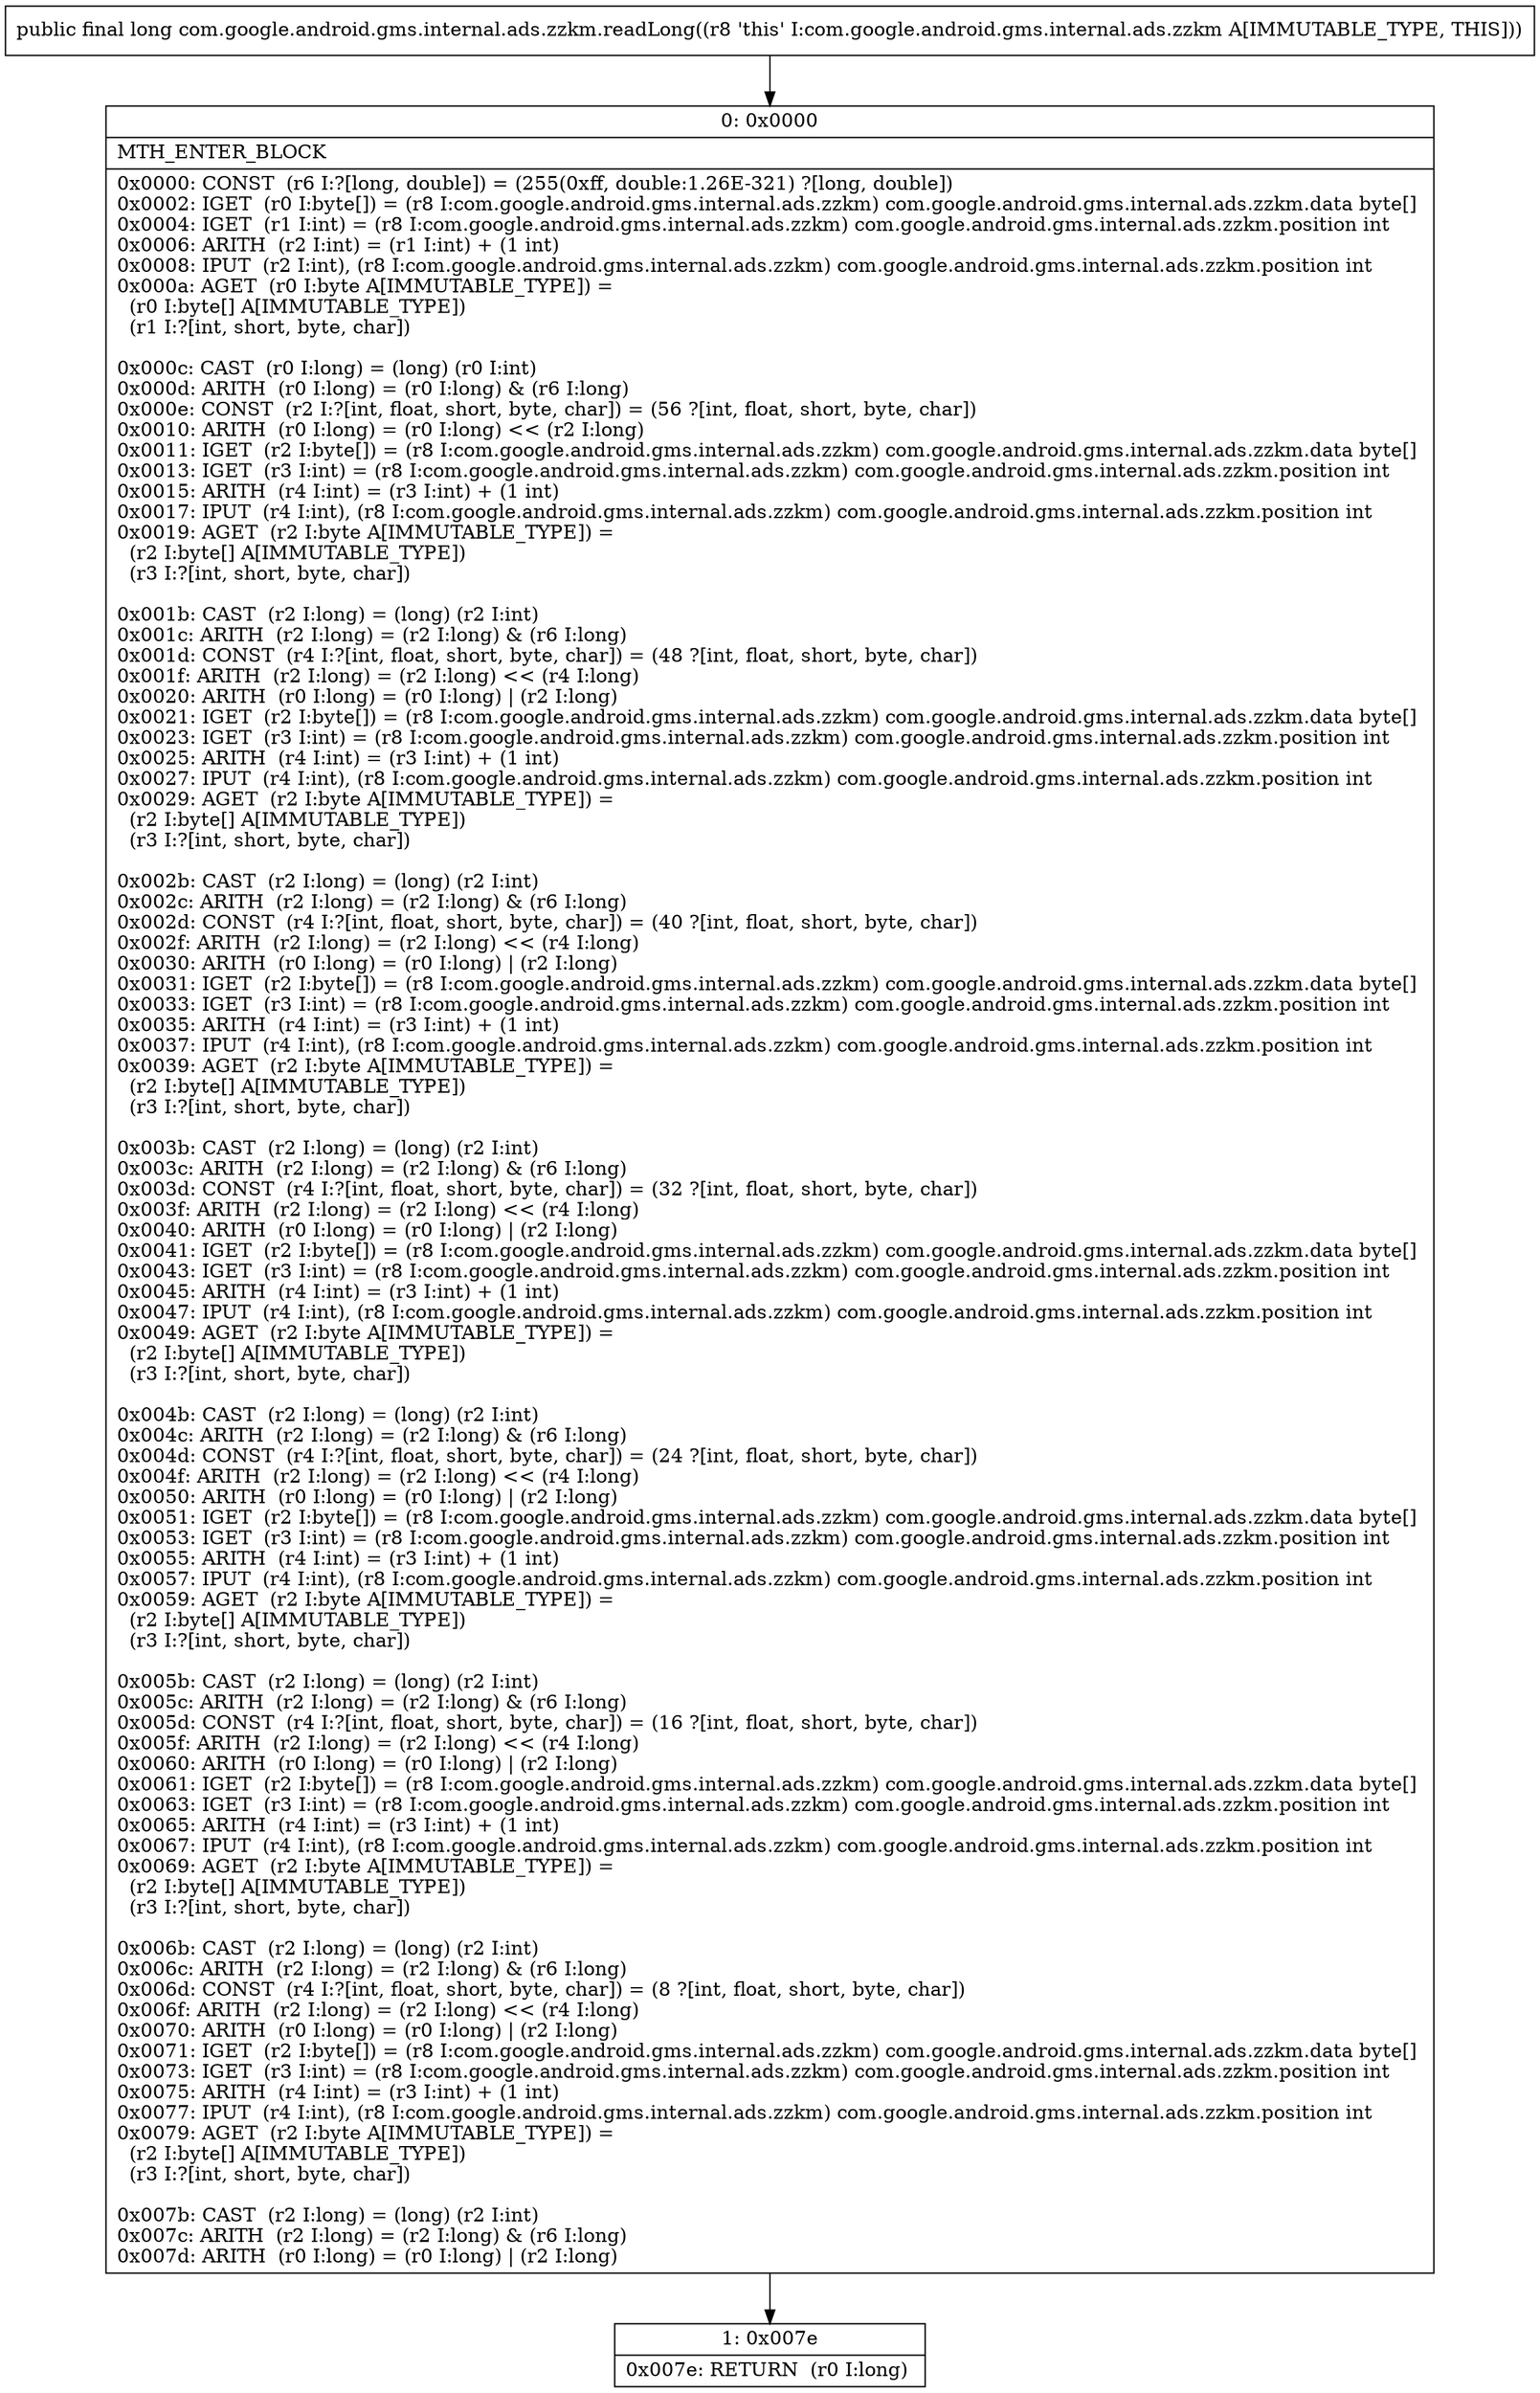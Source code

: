 digraph "CFG forcom.google.android.gms.internal.ads.zzkm.readLong()J" {
Node_0 [shape=record,label="{0\:\ 0x0000|MTH_ENTER_BLOCK\l|0x0000: CONST  (r6 I:?[long, double]) = (255(0xff, double:1.26E\-321) ?[long, double]) \l0x0002: IGET  (r0 I:byte[]) = (r8 I:com.google.android.gms.internal.ads.zzkm) com.google.android.gms.internal.ads.zzkm.data byte[] \l0x0004: IGET  (r1 I:int) = (r8 I:com.google.android.gms.internal.ads.zzkm) com.google.android.gms.internal.ads.zzkm.position int \l0x0006: ARITH  (r2 I:int) = (r1 I:int) + (1 int) \l0x0008: IPUT  (r2 I:int), (r8 I:com.google.android.gms.internal.ads.zzkm) com.google.android.gms.internal.ads.zzkm.position int \l0x000a: AGET  (r0 I:byte A[IMMUTABLE_TYPE]) = \l  (r0 I:byte[] A[IMMUTABLE_TYPE])\l  (r1 I:?[int, short, byte, char])\l \l0x000c: CAST  (r0 I:long) = (long) (r0 I:int) \l0x000d: ARITH  (r0 I:long) = (r0 I:long) & (r6 I:long) \l0x000e: CONST  (r2 I:?[int, float, short, byte, char]) = (56 ?[int, float, short, byte, char]) \l0x0010: ARITH  (r0 I:long) = (r0 I:long) \<\< (r2 I:long) \l0x0011: IGET  (r2 I:byte[]) = (r8 I:com.google.android.gms.internal.ads.zzkm) com.google.android.gms.internal.ads.zzkm.data byte[] \l0x0013: IGET  (r3 I:int) = (r8 I:com.google.android.gms.internal.ads.zzkm) com.google.android.gms.internal.ads.zzkm.position int \l0x0015: ARITH  (r4 I:int) = (r3 I:int) + (1 int) \l0x0017: IPUT  (r4 I:int), (r8 I:com.google.android.gms.internal.ads.zzkm) com.google.android.gms.internal.ads.zzkm.position int \l0x0019: AGET  (r2 I:byte A[IMMUTABLE_TYPE]) = \l  (r2 I:byte[] A[IMMUTABLE_TYPE])\l  (r3 I:?[int, short, byte, char])\l \l0x001b: CAST  (r2 I:long) = (long) (r2 I:int) \l0x001c: ARITH  (r2 I:long) = (r2 I:long) & (r6 I:long) \l0x001d: CONST  (r4 I:?[int, float, short, byte, char]) = (48 ?[int, float, short, byte, char]) \l0x001f: ARITH  (r2 I:long) = (r2 I:long) \<\< (r4 I:long) \l0x0020: ARITH  (r0 I:long) = (r0 I:long) \| (r2 I:long) \l0x0021: IGET  (r2 I:byte[]) = (r8 I:com.google.android.gms.internal.ads.zzkm) com.google.android.gms.internal.ads.zzkm.data byte[] \l0x0023: IGET  (r3 I:int) = (r8 I:com.google.android.gms.internal.ads.zzkm) com.google.android.gms.internal.ads.zzkm.position int \l0x0025: ARITH  (r4 I:int) = (r3 I:int) + (1 int) \l0x0027: IPUT  (r4 I:int), (r8 I:com.google.android.gms.internal.ads.zzkm) com.google.android.gms.internal.ads.zzkm.position int \l0x0029: AGET  (r2 I:byte A[IMMUTABLE_TYPE]) = \l  (r2 I:byte[] A[IMMUTABLE_TYPE])\l  (r3 I:?[int, short, byte, char])\l \l0x002b: CAST  (r2 I:long) = (long) (r2 I:int) \l0x002c: ARITH  (r2 I:long) = (r2 I:long) & (r6 I:long) \l0x002d: CONST  (r4 I:?[int, float, short, byte, char]) = (40 ?[int, float, short, byte, char]) \l0x002f: ARITH  (r2 I:long) = (r2 I:long) \<\< (r4 I:long) \l0x0030: ARITH  (r0 I:long) = (r0 I:long) \| (r2 I:long) \l0x0031: IGET  (r2 I:byte[]) = (r8 I:com.google.android.gms.internal.ads.zzkm) com.google.android.gms.internal.ads.zzkm.data byte[] \l0x0033: IGET  (r3 I:int) = (r8 I:com.google.android.gms.internal.ads.zzkm) com.google.android.gms.internal.ads.zzkm.position int \l0x0035: ARITH  (r4 I:int) = (r3 I:int) + (1 int) \l0x0037: IPUT  (r4 I:int), (r8 I:com.google.android.gms.internal.ads.zzkm) com.google.android.gms.internal.ads.zzkm.position int \l0x0039: AGET  (r2 I:byte A[IMMUTABLE_TYPE]) = \l  (r2 I:byte[] A[IMMUTABLE_TYPE])\l  (r3 I:?[int, short, byte, char])\l \l0x003b: CAST  (r2 I:long) = (long) (r2 I:int) \l0x003c: ARITH  (r2 I:long) = (r2 I:long) & (r6 I:long) \l0x003d: CONST  (r4 I:?[int, float, short, byte, char]) = (32 ?[int, float, short, byte, char]) \l0x003f: ARITH  (r2 I:long) = (r2 I:long) \<\< (r4 I:long) \l0x0040: ARITH  (r0 I:long) = (r0 I:long) \| (r2 I:long) \l0x0041: IGET  (r2 I:byte[]) = (r8 I:com.google.android.gms.internal.ads.zzkm) com.google.android.gms.internal.ads.zzkm.data byte[] \l0x0043: IGET  (r3 I:int) = (r8 I:com.google.android.gms.internal.ads.zzkm) com.google.android.gms.internal.ads.zzkm.position int \l0x0045: ARITH  (r4 I:int) = (r3 I:int) + (1 int) \l0x0047: IPUT  (r4 I:int), (r8 I:com.google.android.gms.internal.ads.zzkm) com.google.android.gms.internal.ads.zzkm.position int \l0x0049: AGET  (r2 I:byte A[IMMUTABLE_TYPE]) = \l  (r2 I:byte[] A[IMMUTABLE_TYPE])\l  (r3 I:?[int, short, byte, char])\l \l0x004b: CAST  (r2 I:long) = (long) (r2 I:int) \l0x004c: ARITH  (r2 I:long) = (r2 I:long) & (r6 I:long) \l0x004d: CONST  (r4 I:?[int, float, short, byte, char]) = (24 ?[int, float, short, byte, char]) \l0x004f: ARITH  (r2 I:long) = (r2 I:long) \<\< (r4 I:long) \l0x0050: ARITH  (r0 I:long) = (r0 I:long) \| (r2 I:long) \l0x0051: IGET  (r2 I:byte[]) = (r8 I:com.google.android.gms.internal.ads.zzkm) com.google.android.gms.internal.ads.zzkm.data byte[] \l0x0053: IGET  (r3 I:int) = (r8 I:com.google.android.gms.internal.ads.zzkm) com.google.android.gms.internal.ads.zzkm.position int \l0x0055: ARITH  (r4 I:int) = (r3 I:int) + (1 int) \l0x0057: IPUT  (r4 I:int), (r8 I:com.google.android.gms.internal.ads.zzkm) com.google.android.gms.internal.ads.zzkm.position int \l0x0059: AGET  (r2 I:byte A[IMMUTABLE_TYPE]) = \l  (r2 I:byte[] A[IMMUTABLE_TYPE])\l  (r3 I:?[int, short, byte, char])\l \l0x005b: CAST  (r2 I:long) = (long) (r2 I:int) \l0x005c: ARITH  (r2 I:long) = (r2 I:long) & (r6 I:long) \l0x005d: CONST  (r4 I:?[int, float, short, byte, char]) = (16 ?[int, float, short, byte, char]) \l0x005f: ARITH  (r2 I:long) = (r2 I:long) \<\< (r4 I:long) \l0x0060: ARITH  (r0 I:long) = (r0 I:long) \| (r2 I:long) \l0x0061: IGET  (r2 I:byte[]) = (r8 I:com.google.android.gms.internal.ads.zzkm) com.google.android.gms.internal.ads.zzkm.data byte[] \l0x0063: IGET  (r3 I:int) = (r8 I:com.google.android.gms.internal.ads.zzkm) com.google.android.gms.internal.ads.zzkm.position int \l0x0065: ARITH  (r4 I:int) = (r3 I:int) + (1 int) \l0x0067: IPUT  (r4 I:int), (r8 I:com.google.android.gms.internal.ads.zzkm) com.google.android.gms.internal.ads.zzkm.position int \l0x0069: AGET  (r2 I:byte A[IMMUTABLE_TYPE]) = \l  (r2 I:byte[] A[IMMUTABLE_TYPE])\l  (r3 I:?[int, short, byte, char])\l \l0x006b: CAST  (r2 I:long) = (long) (r2 I:int) \l0x006c: ARITH  (r2 I:long) = (r2 I:long) & (r6 I:long) \l0x006d: CONST  (r4 I:?[int, float, short, byte, char]) = (8 ?[int, float, short, byte, char]) \l0x006f: ARITH  (r2 I:long) = (r2 I:long) \<\< (r4 I:long) \l0x0070: ARITH  (r0 I:long) = (r0 I:long) \| (r2 I:long) \l0x0071: IGET  (r2 I:byte[]) = (r8 I:com.google.android.gms.internal.ads.zzkm) com.google.android.gms.internal.ads.zzkm.data byte[] \l0x0073: IGET  (r3 I:int) = (r8 I:com.google.android.gms.internal.ads.zzkm) com.google.android.gms.internal.ads.zzkm.position int \l0x0075: ARITH  (r4 I:int) = (r3 I:int) + (1 int) \l0x0077: IPUT  (r4 I:int), (r8 I:com.google.android.gms.internal.ads.zzkm) com.google.android.gms.internal.ads.zzkm.position int \l0x0079: AGET  (r2 I:byte A[IMMUTABLE_TYPE]) = \l  (r2 I:byte[] A[IMMUTABLE_TYPE])\l  (r3 I:?[int, short, byte, char])\l \l0x007b: CAST  (r2 I:long) = (long) (r2 I:int) \l0x007c: ARITH  (r2 I:long) = (r2 I:long) & (r6 I:long) \l0x007d: ARITH  (r0 I:long) = (r0 I:long) \| (r2 I:long) \l}"];
Node_1 [shape=record,label="{1\:\ 0x007e|0x007e: RETURN  (r0 I:long) \l}"];
MethodNode[shape=record,label="{public final long com.google.android.gms.internal.ads.zzkm.readLong((r8 'this' I:com.google.android.gms.internal.ads.zzkm A[IMMUTABLE_TYPE, THIS])) }"];
MethodNode -> Node_0;
Node_0 -> Node_1;
}

